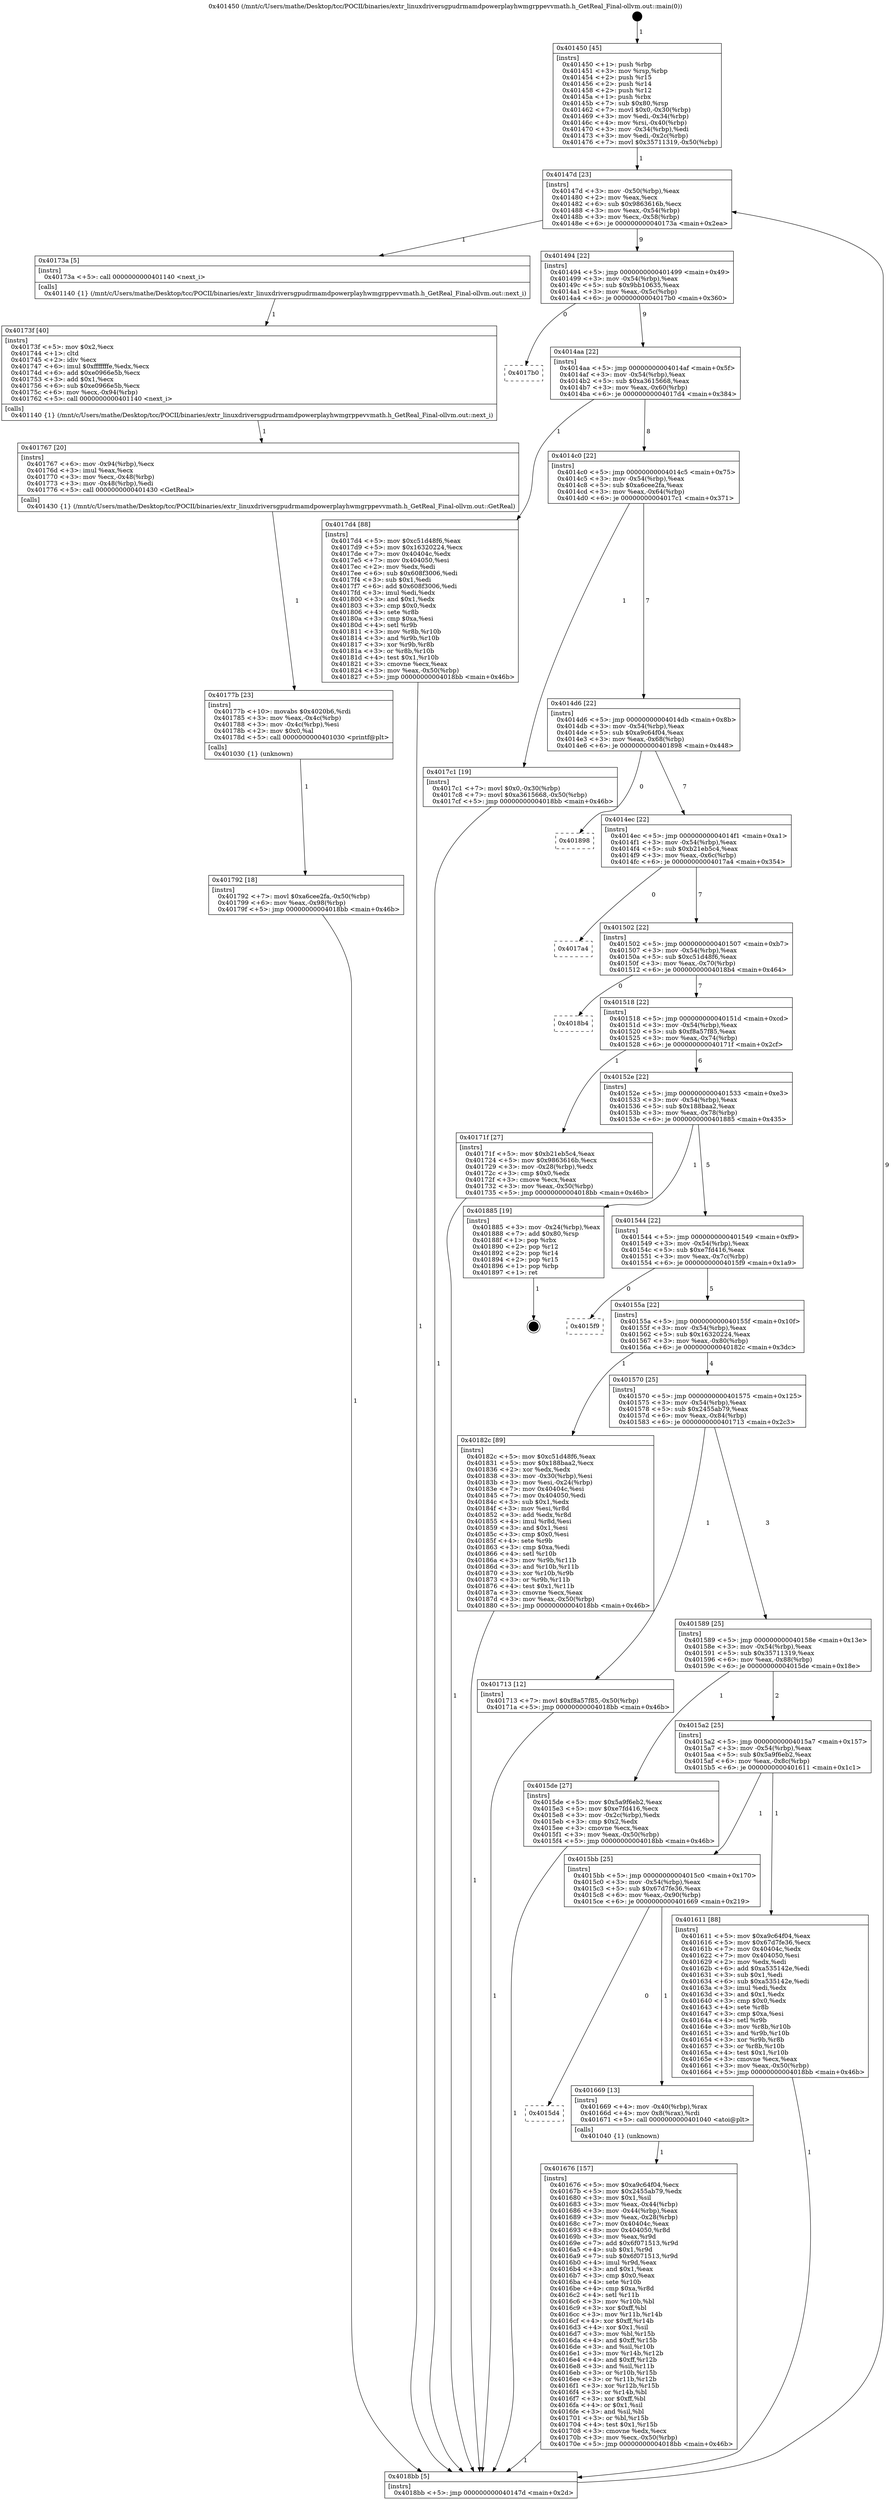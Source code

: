 digraph "0x401450" {
  label = "0x401450 (/mnt/c/Users/mathe/Desktop/tcc/POCII/binaries/extr_linuxdriversgpudrmamdpowerplayhwmgrppevvmath.h_GetReal_Final-ollvm.out::main(0))"
  labelloc = "t"
  node[shape=record]

  Entry [label="",width=0.3,height=0.3,shape=circle,fillcolor=black,style=filled]
  "0x40147d" [label="{
     0x40147d [23]\l
     | [instrs]\l
     &nbsp;&nbsp;0x40147d \<+3\>: mov -0x50(%rbp),%eax\l
     &nbsp;&nbsp;0x401480 \<+2\>: mov %eax,%ecx\l
     &nbsp;&nbsp;0x401482 \<+6\>: sub $0x9863616b,%ecx\l
     &nbsp;&nbsp;0x401488 \<+3\>: mov %eax,-0x54(%rbp)\l
     &nbsp;&nbsp;0x40148b \<+3\>: mov %ecx,-0x58(%rbp)\l
     &nbsp;&nbsp;0x40148e \<+6\>: je 000000000040173a \<main+0x2ea\>\l
  }"]
  "0x40173a" [label="{
     0x40173a [5]\l
     | [instrs]\l
     &nbsp;&nbsp;0x40173a \<+5\>: call 0000000000401140 \<next_i\>\l
     | [calls]\l
     &nbsp;&nbsp;0x401140 \{1\} (/mnt/c/Users/mathe/Desktop/tcc/POCII/binaries/extr_linuxdriversgpudrmamdpowerplayhwmgrppevvmath.h_GetReal_Final-ollvm.out::next_i)\l
  }"]
  "0x401494" [label="{
     0x401494 [22]\l
     | [instrs]\l
     &nbsp;&nbsp;0x401494 \<+5\>: jmp 0000000000401499 \<main+0x49\>\l
     &nbsp;&nbsp;0x401499 \<+3\>: mov -0x54(%rbp),%eax\l
     &nbsp;&nbsp;0x40149c \<+5\>: sub $0x9bb10635,%eax\l
     &nbsp;&nbsp;0x4014a1 \<+3\>: mov %eax,-0x5c(%rbp)\l
     &nbsp;&nbsp;0x4014a4 \<+6\>: je 00000000004017b0 \<main+0x360\>\l
  }"]
  Exit [label="",width=0.3,height=0.3,shape=circle,fillcolor=black,style=filled,peripheries=2]
  "0x4017b0" [label="{
     0x4017b0\l
  }", style=dashed]
  "0x4014aa" [label="{
     0x4014aa [22]\l
     | [instrs]\l
     &nbsp;&nbsp;0x4014aa \<+5\>: jmp 00000000004014af \<main+0x5f\>\l
     &nbsp;&nbsp;0x4014af \<+3\>: mov -0x54(%rbp),%eax\l
     &nbsp;&nbsp;0x4014b2 \<+5\>: sub $0xa3615668,%eax\l
     &nbsp;&nbsp;0x4014b7 \<+3\>: mov %eax,-0x60(%rbp)\l
     &nbsp;&nbsp;0x4014ba \<+6\>: je 00000000004017d4 \<main+0x384\>\l
  }"]
  "0x401792" [label="{
     0x401792 [18]\l
     | [instrs]\l
     &nbsp;&nbsp;0x401792 \<+7\>: movl $0xa6cee2fa,-0x50(%rbp)\l
     &nbsp;&nbsp;0x401799 \<+6\>: mov %eax,-0x98(%rbp)\l
     &nbsp;&nbsp;0x40179f \<+5\>: jmp 00000000004018bb \<main+0x46b\>\l
  }"]
  "0x4017d4" [label="{
     0x4017d4 [88]\l
     | [instrs]\l
     &nbsp;&nbsp;0x4017d4 \<+5\>: mov $0xc51d48f6,%eax\l
     &nbsp;&nbsp;0x4017d9 \<+5\>: mov $0x16320224,%ecx\l
     &nbsp;&nbsp;0x4017de \<+7\>: mov 0x40404c,%edx\l
     &nbsp;&nbsp;0x4017e5 \<+7\>: mov 0x404050,%esi\l
     &nbsp;&nbsp;0x4017ec \<+2\>: mov %edx,%edi\l
     &nbsp;&nbsp;0x4017ee \<+6\>: sub $0x608f3006,%edi\l
     &nbsp;&nbsp;0x4017f4 \<+3\>: sub $0x1,%edi\l
     &nbsp;&nbsp;0x4017f7 \<+6\>: add $0x608f3006,%edi\l
     &nbsp;&nbsp;0x4017fd \<+3\>: imul %edi,%edx\l
     &nbsp;&nbsp;0x401800 \<+3\>: and $0x1,%edx\l
     &nbsp;&nbsp;0x401803 \<+3\>: cmp $0x0,%edx\l
     &nbsp;&nbsp;0x401806 \<+4\>: sete %r8b\l
     &nbsp;&nbsp;0x40180a \<+3\>: cmp $0xa,%esi\l
     &nbsp;&nbsp;0x40180d \<+4\>: setl %r9b\l
     &nbsp;&nbsp;0x401811 \<+3\>: mov %r8b,%r10b\l
     &nbsp;&nbsp;0x401814 \<+3\>: and %r9b,%r10b\l
     &nbsp;&nbsp;0x401817 \<+3\>: xor %r9b,%r8b\l
     &nbsp;&nbsp;0x40181a \<+3\>: or %r8b,%r10b\l
     &nbsp;&nbsp;0x40181d \<+4\>: test $0x1,%r10b\l
     &nbsp;&nbsp;0x401821 \<+3\>: cmovne %ecx,%eax\l
     &nbsp;&nbsp;0x401824 \<+3\>: mov %eax,-0x50(%rbp)\l
     &nbsp;&nbsp;0x401827 \<+5\>: jmp 00000000004018bb \<main+0x46b\>\l
  }"]
  "0x4014c0" [label="{
     0x4014c0 [22]\l
     | [instrs]\l
     &nbsp;&nbsp;0x4014c0 \<+5\>: jmp 00000000004014c5 \<main+0x75\>\l
     &nbsp;&nbsp;0x4014c5 \<+3\>: mov -0x54(%rbp),%eax\l
     &nbsp;&nbsp;0x4014c8 \<+5\>: sub $0xa6cee2fa,%eax\l
     &nbsp;&nbsp;0x4014cd \<+3\>: mov %eax,-0x64(%rbp)\l
     &nbsp;&nbsp;0x4014d0 \<+6\>: je 00000000004017c1 \<main+0x371\>\l
  }"]
  "0x40177b" [label="{
     0x40177b [23]\l
     | [instrs]\l
     &nbsp;&nbsp;0x40177b \<+10\>: movabs $0x4020b6,%rdi\l
     &nbsp;&nbsp;0x401785 \<+3\>: mov %eax,-0x4c(%rbp)\l
     &nbsp;&nbsp;0x401788 \<+3\>: mov -0x4c(%rbp),%esi\l
     &nbsp;&nbsp;0x40178b \<+2\>: mov $0x0,%al\l
     &nbsp;&nbsp;0x40178d \<+5\>: call 0000000000401030 \<printf@plt\>\l
     | [calls]\l
     &nbsp;&nbsp;0x401030 \{1\} (unknown)\l
  }"]
  "0x4017c1" [label="{
     0x4017c1 [19]\l
     | [instrs]\l
     &nbsp;&nbsp;0x4017c1 \<+7\>: movl $0x0,-0x30(%rbp)\l
     &nbsp;&nbsp;0x4017c8 \<+7\>: movl $0xa3615668,-0x50(%rbp)\l
     &nbsp;&nbsp;0x4017cf \<+5\>: jmp 00000000004018bb \<main+0x46b\>\l
  }"]
  "0x4014d6" [label="{
     0x4014d6 [22]\l
     | [instrs]\l
     &nbsp;&nbsp;0x4014d6 \<+5\>: jmp 00000000004014db \<main+0x8b\>\l
     &nbsp;&nbsp;0x4014db \<+3\>: mov -0x54(%rbp),%eax\l
     &nbsp;&nbsp;0x4014de \<+5\>: sub $0xa9c64f04,%eax\l
     &nbsp;&nbsp;0x4014e3 \<+3\>: mov %eax,-0x68(%rbp)\l
     &nbsp;&nbsp;0x4014e6 \<+6\>: je 0000000000401898 \<main+0x448\>\l
  }"]
  "0x401767" [label="{
     0x401767 [20]\l
     | [instrs]\l
     &nbsp;&nbsp;0x401767 \<+6\>: mov -0x94(%rbp),%ecx\l
     &nbsp;&nbsp;0x40176d \<+3\>: imul %eax,%ecx\l
     &nbsp;&nbsp;0x401770 \<+3\>: mov %ecx,-0x48(%rbp)\l
     &nbsp;&nbsp;0x401773 \<+3\>: mov -0x48(%rbp),%edi\l
     &nbsp;&nbsp;0x401776 \<+5\>: call 0000000000401430 \<GetReal\>\l
     | [calls]\l
     &nbsp;&nbsp;0x401430 \{1\} (/mnt/c/Users/mathe/Desktop/tcc/POCII/binaries/extr_linuxdriversgpudrmamdpowerplayhwmgrppevvmath.h_GetReal_Final-ollvm.out::GetReal)\l
  }"]
  "0x401898" [label="{
     0x401898\l
  }", style=dashed]
  "0x4014ec" [label="{
     0x4014ec [22]\l
     | [instrs]\l
     &nbsp;&nbsp;0x4014ec \<+5\>: jmp 00000000004014f1 \<main+0xa1\>\l
     &nbsp;&nbsp;0x4014f1 \<+3\>: mov -0x54(%rbp),%eax\l
     &nbsp;&nbsp;0x4014f4 \<+5\>: sub $0xb21eb5c4,%eax\l
     &nbsp;&nbsp;0x4014f9 \<+3\>: mov %eax,-0x6c(%rbp)\l
     &nbsp;&nbsp;0x4014fc \<+6\>: je 00000000004017a4 \<main+0x354\>\l
  }"]
  "0x40173f" [label="{
     0x40173f [40]\l
     | [instrs]\l
     &nbsp;&nbsp;0x40173f \<+5\>: mov $0x2,%ecx\l
     &nbsp;&nbsp;0x401744 \<+1\>: cltd\l
     &nbsp;&nbsp;0x401745 \<+2\>: idiv %ecx\l
     &nbsp;&nbsp;0x401747 \<+6\>: imul $0xfffffffe,%edx,%ecx\l
     &nbsp;&nbsp;0x40174d \<+6\>: add $0xe0966e5b,%ecx\l
     &nbsp;&nbsp;0x401753 \<+3\>: add $0x1,%ecx\l
     &nbsp;&nbsp;0x401756 \<+6\>: sub $0xe0966e5b,%ecx\l
     &nbsp;&nbsp;0x40175c \<+6\>: mov %ecx,-0x94(%rbp)\l
     &nbsp;&nbsp;0x401762 \<+5\>: call 0000000000401140 \<next_i\>\l
     | [calls]\l
     &nbsp;&nbsp;0x401140 \{1\} (/mnt/c/Users/mathe/Desktop/tcc/POCII/binaries/extr_linuxdriversgpudrmamdpowerplayhwmgrppevvmath.h_GetReal_Final-ollvm.out::next_i)\l
  }"]
  "0x4017a4" [label="{
     0x4017a4\l
  }", style=dashed]
  "0x401502" [label="{
     0x401502 [22]\l
     | [instrs]\l
     &nbsp;&nbsp;0x401502 \<+5\>: jmp 0000000000401507 \<main+0xb7\>\l
     &nbsp;&nbsp;0x401507 \<+3\>: mov -0x54(%rbp),%eax\l
     &nbsp;&nbsp;0x40150a \<+5\>: sub $0xc51d48f6,%eax\l
     &nbsp;&nbsp;0x40150f \<+3\>: mov %eax,-0x70(%rbp)\l
     &nbsp;&nbsp;0x401512 \<+6\>: je 00000000004018b4 \<main+0x464\>\l
  }"]
  "0x401676" [label="{
     0x401676 [157]\l
     | [instrs]\l
     &nbsp;&nbsp;0x401676 \<+5\>: mov $0xa9c64f04,%ecx\l
     &nbsp;&nbsp;0x40167b \<+5\>: mov $0x2455ab79,%edx\l
     &nbsp;&nbsp;0x401680 \<+3\>: mov $0x1,%sil\l
     &nbsp;&nbsp;0x401683 \<+3\>: mov %eax,-0x44(%rbp)\l
     &nbsp;&nbsp;0x401686 \<+3\>: mov -0x44(%rbp),%eax\l
     &nbsp;&nbsp;0x401689 \<+3\>: mov %eax,-0x28(%rbp)\l
     &nbsp;&nbsp;0x40168c \<+7\>: mov 0x40404c,%eax\l
     &nbsp;&nbsp;0x401693 \<+8\>: mov 0x404050,%r8d\l
     &nbsp;&nbsp;0x40169b \<+3\>: mov %eax,%r9d\l
     &nbsp;&nbsp;0x40169e \<+7\>: add $0x6f071513,%r9d\l
     &nbsp;&nbsp;0x4016a5 \<+4\>: sub $0x1,%r9d\l
     &nbsp;&nbsp;0x4016a9 \<+7\>: sub $0x6f071513,%r9d\l
     &nbsp;&nbsp;0x4016b0 \<+4\>: imul %r9d,%eax\l
     &nbsp;&nbsp;0x4016b4 \<+3\>: and $0x1,%eax\l
     &nbsp;&nbsp;0x4016b7 \<+3\>: cmp $0x0,%eax\l
     &nbsp;&nbsp;0x4016ba \<+4\>: sete %r10b\l
     &nbsp;&nbsp;0x4016be \<+4\>: cmp $0xa,%r8d\l
     &nbsp;&nbsp;0x4016c2 \<+4\>: setl %r11b\l
     &nbsp;&nbsp;0x4016c6 \<+3\>: mov %r10b,%bl\l
     &nbsp;&nbsp;0x4016c9 \<+3\>: xor $0xff,%bl\l
     &nbsp;&nbsp;0x4016cc \<+3\>: mov %r11b,%r14b\l
     &nbsp;&nbsp;0x4016cf \<+4\>: xor $0xff,%r14b\l
     &nbsp;&nbsp;0x4016d3 \<+4\>: xor $0x1,%sil\l
     &nbsp;&nbsp;0x4016d7 \<+3\>: mov %bl,%r15b\l
     &nbsp;&nbsp;0x4016da \<+4\>: and $0xff,%r15b\l
     &nbsp;&nbsp;0x4016de \<+3\>: and %sil,%r10b\l
     &nbsp;&nbsp;0x4016e1 \<+3\>: mov %r14b,%r12b\l
     &nbsp;&nbsp;0x4016e4 \<+4\>: and $0xff,%r12b\l
     &nbsp;&nbsp;0x4016e8 \<+3\>: and %sil,%r11b\l
     &nbsp;&nbsp;0x4016eb \<+3\>: or %r10b,%r15b\l
     &nbsp;&nbsp;0x4016ee \<+3\>: or %r11b,%r12b\l
     &nbsp;&nbsp;0x4016f1 \<+3\>: xor %r12b,%r15b\l
     &nbsp;&nbsp;0x4016f4 \<+3\>: or %r14b,%bl\l
     &nbsp;&nbsp;0x4016f7 \<+3\>: xor $0xff,%bl\l
     &nbsp;&nbsp;0x4016fa \<+4\>: or $0x1,%sil\l
     &nbsp;&nbsp;0x4016fe \<+3\>: and %sil,%bl\l
     &nbsp;&nbsp;0x401701 \<+3\>: or %bl,%r15b\l
     &nbsp;&nbsp;0x401704 \<+4\>: test $0x1,%r15b\l
     &nbsp;&nbsp;0x401708 \<+3\>: cmovne %edx,%ecx\l
     &nbsp;&nbsp;0x40170b \<+3\>: mov %ecx,-0x50(%rbp)\l
     &nbsp;&nbsp;0x40170e \<+5\>: jmp 00000000004018bb \<main+0x46b\>\l
  }"]
  "0x4018b4" [label="{
     0x4018b4\l
  }", style=dashed]
  "0x401518" [label="{
     0x401518 [22]\l
     | [instrs]\l
     &nbsp;&nbsp;0x401518 \<+5\>: jmp 000000000040151d \<main+0xcd\>\l
     &nbsp;&nbsp;0x40151d \<+3\>: mov -0x54(%rbp),%eax\l
     &nbsp;&nbsp;0x401520 \<+5\>: sub $0xf8a57f85,%eax\l
     &nbsp;&nbsp;0x401525 \<+3\>: mov %eax,-0x74(%rbp)\l
     &nbsp;&nbsp;0x401528 \<+6\>: je 000000000040171f \<main+0x2cf\>\l
  }"]
  "0x4015d4" [label="{
     0x4015d4\l
  }", style=dashed]
  "0x40171f" [label="{
     0x40171f [27]\l
     | [instrs]\l
     &nbsp;&nbsp;0x40171f \<+5\>: mov $0xb21eb5c4,%eax\l
     &nbsp;&nbsp;0x401724 \<+5\>: mov $0x9863616b,%ecx\l
     &nbsp;&nbsp;0x401729 \<+3\>: mov -0x28(%rbp),%edx\l
     &nbsp;&nbsp;0x40172c \<+3\>: cmp $0x0,%edx\l
     &nbsp;&nbsp;0x40172f \<+3\>: cmove %ecx,%eax\l
     &nbsp;&nbsp;0x401732 \<+3\>: mov %eax,-0x50(%rbp)\l
     &nbsp;&nbsp;0x401735 \<+5\>: jmp 00000000004018bb \<main+0x46b\>\l
  }"]
  "0x40152e" [label="{
     0x40152e [22]\l
     | [instrs]\l
     &nbsp;&nbsp;0x40152e \<+5\>: jmp 0000000000401533 \<main+0xe3\>\l
     &nbsp;&nbsp;0x401533 \<+3\>: mov -0x54(%rbp),%eax\l
     &nbsp;&nbsp;0x401536 \<+5\>: sub $0x188baa2,%eax\l
     &nbsp;&nbsp;0x40153b \<+3\>: mov %eax,-0x78(%rbp)\l
     &nbsp;&nbsp;0x40153e \<+6\>: je 0000000000401885 \<main+0x435\>\l
  }"]
  "0x401669" [label="{
     0x401669 [13]\l
     | [instrs]\l
     &nbsp;&nbsp;0x401669 \<+4\>: mov -0x40(%rbp),%rax\l
     &nbsp;&nbsp;0x40166d \<+4\>: mov 0x8(%rax),%rdi\l
     &nbsp;&nbsp;0x401671 \<+5\>: call 0000000000401040 \<atoi@plt\>\l
     | [calls]\l
     &nbsp;&nbsp;0x401040 \{1\} (unknown)\l
  }"]
  "0x401885" [label="{
     0x401885 [19]\l
     | [instrs]\l
     &nbsp;&nbsp;0x401885 \<+3\>: mov -0x24(%rbp),%eax\l
     &nbsp;&nbsp;0x401888 \<+7\>: add $0x80,%rsp\l
     &nbsp;&nbsp;0x40188f \<+1\>: pop %rbx\l
     &nbsp;&nbsp;0x401890 \<+2\>: pop %r12\l
     &nbsp;&nbsp;0x401892 \<+2\>: pop %r14\l
     &nbsp;&nbsp;0x401894 \<+2\>: pop %r15\l
     &nbsp;&nbsp;0x401896 \<+1\>: pop %rbp\l
     &nbsp;&nbsp;0x401897 \<+1\>: ret\l
  }"]
  "0x401544" [label="{
     0x401544 [22]\l
     | [instrs]\l
     &nbsp;&nbsp;0x401544 \<+5\>: jmp 0000000000401549 \<main+0xf9\>\l
     &nbsp;&nbsp;0x401549 \<+3\>: mov -0x54(%rbp),%eax\l
     &nbsp;&nbsp;0x40154c \<+5\>: sub $0xe7fd416,%eax\l
     &nbsp;&nbsp;0x401551 \<+3\>: mov %eax,-0x7c(%rbp)\l
     &nbsp;&nbsp;0x401554 \<+6\>: je 00000000004015f9 \<main+0x1a9\>\l
  }"]
  "0x4015bb" [label="{
     0x4015bb [25]\l
     | [instrs]\l
     &nbsp;&nbsp;0x4015bb \<+5\>: jmp 00000000004015c0 \<main+0x170\>\l
     &nbsp;&nbsp;0x4015c0 \<+3\>: mov -0x54(%rbp),%eax\l
     &nbsp;&nbsp;0x4015c3 \<+5\>: sub $0x67d7fe36,%eax\l
     &nbsp;&nbsp;0x4015c8 \<+6\>: mov %eax,-0x90(%rbp)\l
     &nbsp;&nbsp;0x4015ce \<+6\>: je 0000000000401669 \<main+0x219\>\l
  }"]
  "0x4015f9" [label="{
     0x4015f9\l
  }", style=dashed]
  "0x40155a" [label="{
     0x40155a [22]\l
     | [instrs]\l
     &nbsp;&nbsp;0x40155a \<+5\>: jmp 000000000040155f \<main+0x10f\>\l
     &nbsp;&nbsp;0x40155f \<+3\>: mov -0x54(%rbp),%eax\l
     &nbsp;&nbsp;0x401562 \<+5\>: sub $0x16320224,%eax\l
     &nbsp;&nbsp;0x401567 \<+3\>: mov %eax,-0x80(%rbp)\l
     &nbsp;&nbsp;0x40156a \<+6\>: je 000000000040182c \<main+0x3dc\>\l
  }"]
  "0x401611" [label="{
     0x401611 [88]\l
     | [instrs]\l
     &nbsp;&nbsp;0x401611 \<+5\>: mov $0xa9c64f04,%eax\l
     &nbsp;&nbsp;0x401616 \<+5\>: mov $0x67d7fe36,%ecx\l
     &nbsp;&nbsp;0x40161b \<+7\>: mov 0x40404c,%edx\l
     &nbsp;&nbsp;0x401622 \<+7\>: mov 0x404050,%esi\l
     &nbsp;&nbsp;0x401629 \<+2\>: mov %edx,%edi\l
     &nbsp;&nbsp;0x40162b \<+6\>: add $0xa535142e,%edi\l
     &nbsp;&nbsp;0x401631 \<+3\>: sub $0x1,%edi\l
     &nbsp;&nbsp;0x401634 \<+6\>: sub $0xa535142e,%edi\l
     &nbsp;&nbsp;0x40163a \<+3\>: imul %edi,%edx\l
     &nbsp;&nbsp;0x40163d \<+3\>: and $0x1,%edx\l
     &nbsp;&nbsp;0x401640 \<+3\>: cmp $0x0,%edx\l
     &nbsp;&nbsp;0x401643 \<+4\>: sete %r8b\l
     &nbsp;&nbsp;0x401647 \<+3\>: cmp $0xa,%esi\l
     &nbsp;&nbsp;0x40164a \<+4\>: setl %r9b\l
     &nbsp;&nbsp;0x40164e \<+3\>: mov %r8b,%r10b\l
     &nbsp;&nbsp;0x401651 \<+3\>: and %r9b,%r10b\l
     &nbsp;&nbsp;0x401654 \<+3\>: xor %r9b,%r8b\l
     &nbsp;&nbsp;0x401657 \<+3\>: or %r8b,%r10b\l
     &nbsp;&nbsp;0x40165a \<+4\>: test $0x1,%r10b\l
     &nbsp;&nbsp;0x40165e \<+3\>: cmovne %ecx,%eax\l
     &nbsp;&nbsp;0x401661 \<+3\>: mov %eax,-0x50(%rbp)\l
     &nbsp;&nbsp;0x401664 \<+5\>: jmp 00000000004018bb \<main+0x46b\>\l
  }"]
  "0x40182c" [label="{
     0x40182c [89]\l
     | [instrs]\l
     &nbsp;&nbsp;0x40182c \<+5\>: mov $0xc51d48f6,%eax\l
     &nbsp;&nbsp;0x401831 \<+5\>: mov $0x188baa2,%ecx\l
     &nbsp;&nbsp;0x401836 \<+2\>: xor %edx,%edx\l
     &nbsp;&nbsp;0x401838 \<+3\>: mov -0x30(%rbp),%esi\l
     &nbsp;&nbsp;0x40183b \<+3\>: mov %esi,-0x24(%rbp)\l
     &nbsp;&nbsp;0x40183e \<+7\>: mov 0x40404c,%esi\l
     &nbsp;&nbsp;0x401845 \<+7\>: mov 0x404050,%edi\l
     &nbsp;&nbsp;0x40184c \<+3\>: sub $0x1,%edx\l
     &nbsp;&nbsp;0x40184f \<+3\>: mov %esi,%r8d\l
     &nbsp;&nbsp;0x401852 \<+3\>: add %edx,%r8d\l
     &nbsp;&nbsp;0x401855 \<+4\>: imul %r8d,%esi\l
     &nbsp;&nbsp;0x401859 \<+3\>: and $0x1,%esi\l
     &nbsp;&nbsp;0x40185c \<+3\>: cmp $0x0,%esi\l
     &nbsp;&nbsp;0x40185f \<+4\>: sete %r9b\l
     &nbsp;&nbsp;0x401863 \<+3\>: cmp $0xa,%edi\l
     &nbsp;&nbsp;0x401866 \<+4\>: setl %r10b\l
     &nbsp;&nbsp;0x40186a \<+3\>: mov %r9b,%r11b\l
     &nbsp;&nbsp;0x40186d \<+3\>: and %r10b,%r11b\l
     &nbsp;&nbsp;0x401870 \<+3\>: xor %r10b,%r9b\l
     &nbsp;&nbsp;0x401873 \<+3\>: or %r9b,%r11b\l
     &nbsp;&nbsp;0x401876 \<+4\>: test $0x1,%r11b\l
     &nbsp;&nbsp;0x40187a \<+3\>: cmovne %ecx,%eax\l
     &nbsp;&nbsp;0x40187d \<+3\>: mov %eax,-0x50(%rbp)\l
     &nbsp;&nbsp;0x401880 \<+5\>: jmp 00000000004018bb \<main+0x46b\>\l
  }"]
  "0x401570" [label="{
     0x401570 [25]\l
     | [instrs]\l
     &nbsp;&nbsp;0x401570 \<+5\>: jmp 0000000000401575 \<main+0x125\>\l
     &nbsp;&nbsp;0x401575 \<+3\>: mov -0x54(%rbp),%eax\l
     &nbsp;&nbsp;0x401578 \<+5\>: sub $0x2455ab79,%eax\l
     &nbsp;&nbsp;0x40157d \<+6\>: mov %eax,-0x84(%rbp)\l
     &nbsp;&nbsp;0x401583 \<+6\>: je 0000000000401713 \<main+0x2c3\>\l
  }"]
  "0x401450" [label="{
     0x401450 [45]\l
     | [instrs]\l
     &nbsp;&nbsp;0x401450 \<+1\>: push %rbp\l
     &nbsp;&nbsp;0x401451 \<+3\>: mov %rsp,%rbp\l
     &nbsp;&nbsp;0x401454 \<+2\>: push %r15\l
     &nbsp;&nbsp;0x401456 \<+2\>: push %r14\l
     &nbsp;&nbsp;0x401458 \<+2\>: push %r12\l
     &nbsp;&nbsp;0x40145a \<+1\>: push %rbx\l
     &nbsp;&nbsp;0x40145b \<+7\>: sub $0x80,%rsp\l
     &nbsp;&nbsp;0x401462 \<+7\>: movl $0x0,-0x30(%rbp)\l
     &nbsp;&nbsp;0x401469 \<+3\>: mov %edi,-0x34(%rbp)\l
     &nbsp;&nbsp;0x40146c \<+4\>: mov %rsi,-0x40(%rbp)\l
     &nbsp;&nbsp;0x401470 \<+3\>: mov -0x34(%rbp),%edi\l
     &nbsp;&nbsp;0x401473 \<+3\>: mov %edi,-0x2c(%rbp)\l
     &nbsp;&nbsp;0x401476 \<+7\>: movl $0x35711319,-0x50(%rbp)\l
  }"]
  "0x401713" [label="{
     0x401713 [12]\l
     | [instrs]\l
     &nbsp;&nbsp;0x401713 \<+7\>: movl $0xf8a57f85,-0x50(%rbp)\l
     &nbsp;&nbsp;0x40171a \<+5\>: jmp 00000000004018bb \<main+0x46b\>\l
  }"]
  "0x401589" [label="{
     0x401589 [25]\l
     | [instrs]\l
     &nbsp;&nbsp;0x401589 \<+5\>: jmp 000000000040158e \<main+0x13e\>\l
     &nbsp;&nbsp;0x40158e \<+3\>: mov -0x54(%rbp),%eax\l
     &nbsp;&nbsp;0x401591 \<+5\>: sub $0x35711319,%eax\l
     &nbsp;&nbsp;0x401596 \<+6\>: mov %eax,-0x88(%rbp)\l
     &nbsp;&nbsp;0x40159c \<+6\>: je 00000000004015de \<main+0x18e\>\l
  }"]
  "0x4018bb" [label="{
     0x4018bb [5]\l
     | [instrs]\l
     &nbsp;&nbsp;0x4018bb \<+5\>: jmp 000000000040147d \<main+0x2d\>\l
  }"]
  "0x4015de" [label="{
     0x4015de [27]\l
     | [instrs]\l
     &nbsp;&nbsp;0x4015de \<+5\>: mov $0x5a9f6eb2,%eax\l
     &nbsp;&nbsp;0x4015e3 \<+5\>: mov $0xe7fd416,%ecx\l
     &nbsp;&nbsp;0x4015e8 \<+3\>: mov -0x2c(%rbp),%edx\l
     &nbsp;&nbsp;0x4015eb \<+3\>: cmp $0x2,%edx\l
     &nbsp;&nbsp;0x4015ee \<+3\>: cmovne %ecx,%eax\l
     &nbsp;&nbsp;0x4015f1 \<+3\>: mov %eax,-0x50(%rbp)\l
     &nbsp;&nbsp;0x4015f4 \<+5\>: jmp 00000000004018bb \<main+0x46b\>\l
  }"]
  "0x4015a2" [label="{
     0x4015a2 [25]\l
     | [instrs]\l
     &nbsp;&nbsp;0x4015a2 \<+5\>: jmp 00000000004015a7 \<main+0x157\>\l
     &nbsp;&nbsp;0x4015a7 \<+3\>: mov -0x54(%rbp),%eax\l
     &nbsp;&nbsp;0x4015aa \<+5\>: sub $0x5a9f6eb2,%eax\l
     &nbsp;&nbsp;0x4015af \<+6\>: mov %eax,-0x8c(%rbp)\l
     &nbsp;&nbsp;0x4015b5 \<+6\>: je 0000000000401611 \<main+0x1c1\>\l
  }"]
  Entry -> "0x401450" [label=" 1"]
  "0x40147d" -> "0x40173a" [label=" 1"]
  "0x40147d" -> "0x401494" [label=" 9"]
  "0x401885" -> Exit [label=" 1"]
  "0x401494" -> "0x4017b0" [label=" 0"]
  "0x401494" -> "0x4014aa" [label=" 9"]
  "0x40182c" -> "0x4018bb" [label=" 1"]
  "0x4014aa" -> "0x4017d4" [label=" 1"]
  "0x4014aa" -> "0x4014c0" [label=" 8"]
  "0x4017d4" -> "0x4018bb" [label=" 1"]
  "0x4014c0" -> "0x4017c1" [label=" 1"]
  "0x4014c0" -> "0x4014d6" [label=" 7"]
  "0x4017c1" -> "0x4018bb" [label=" 1"]
  "0x4014d6" -> "0x401898" [label=" 0"]
  "0x4014d6" -> "0x4014ec" [label=" 7"]
  "0x401792" -> "0x4018bb" [label=" 1"]
  "0x4014ec" -> "0x4017a4" [label=" 0"]
  "0x4014ec" -> "0x401502" [label=" 7"]
  "0x40177b" -> "0x401792" [label=" 1"]
  "0x401502" -> "0x4018b4" [label=" 0"]
  "0x401502" -> "0x401518" [label=" 7"]
  "0x401767" -> "0x40177b" [label=" 1"]
  "0x401518" -> "0x40171f" [label=" 1"]
  "0x401518" -> "0x40152e" [label=" 6"]
  "0x40173f" -> "0x401767" [label=" 1"]
  "0x40152e" -> "0x401885" [label=" 1"]
  "0x40152e" -> "0x401544" [label=" 5"]
  "0x40173a" -> "0x40173f" [label=" 1"]
  "0x401544" -> "0x4015f9" [label=" 0"]
  "0x401544" -> "0x40155a" [label=" 5"]
  "0x401713" -> "0x4018bb" [label=" 1"]
  "0x40155a" -> "0x40182c" [label=" 1"]
  "0x40155a" -> "0x401570" [label=" 4"]
  "0x401676" -> "0x4018bb" [label=" 1"]
  "0x401570" -> "0x401713" [label=" 1"]
  "0x401570" -> "0x401589" [label=" 3"]
  "0x4015bb" -> "0x4015d4" [label=" 0"]
  "0x401589" -> "0x4015de" [label=" 1"]
  "0x401589" -> "0x4015a2" [label=" 2"]
  "0x4015de" -> "0x4018bb" [label=" 1"]
  "0x401450" -> "0x40147d" [label=" 1"]
  "0x4018bb" -> "0x40147d" [label=" 9"]
  "0x401669" -> "0x401676" [label=" 1"]
  "0x4015a2" -> "0x401611" [label=" 1"]
  "0x4015a2" -> "0x4015bb" [label=" 1"]
  "0x401611" -> "0x4018bb" [label=" 1"]
  "0x40171f" -> "0x4018bb" [label=" 1"]
  "0x4015bb" -> "0x401669" [label=" 1"]
}
